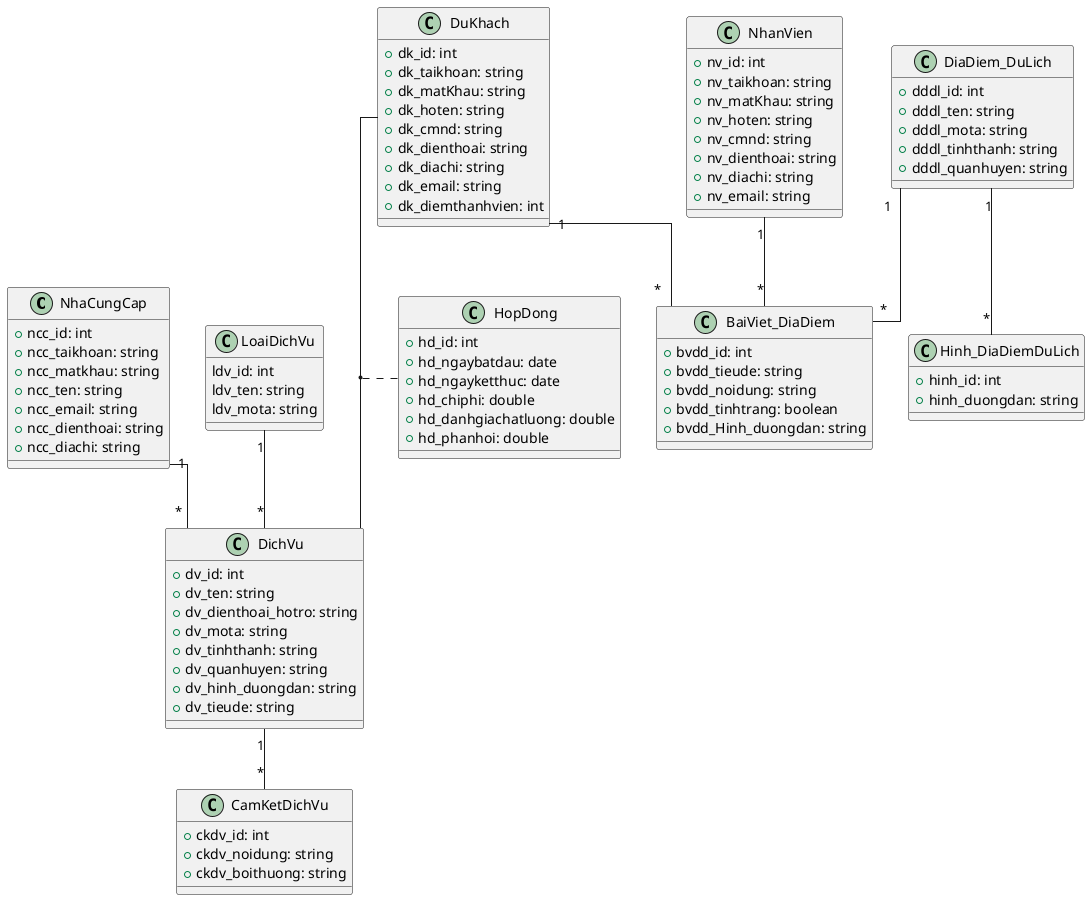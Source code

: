 @startuml SoDoclass
 skinparam linetype ortho
' Dịch vụ du lịch ở đây bao gồm các khu vui chơi,
' ăn ngủ nghỉ, dịch vụ đi lại, các dịch vụ sẽ có loại DV
'Dịch vụ sẽ gồm có:
'1. Phương tiện để đi lại (gồm có phương tiện đi đến nơi du lịch và phương tiện đi lại ở điểm du lịch)
'2. Tham quan 
'3.ăn uống
'4. chỗ ngủ



class NhaCungCap{
  + ncc_id: int
  + ncc_taikhoan: string
  + ncc_matkhau: string
  + ncc_ten: string
  + ncc_email: string
  + ncc_dienthoai: string
  + ncc_diachi: string
}

class DiaDiem_DuLich{
  + dddl_id: int
  + dddl_ten: string
  + dddl_mota: string
  + dddl_tinhthanh: string
  + dddl_quanhuyen: string
}


class BaiViet_DiaDiem{
  + bvdd_id: int
  + bvdd_tieude: string
  + bvdd_noidung: string
  + bvdd_tinhtrang: boolean
  + bvdd_Hinh_duongdan: string
}

class DuKhach{
  + dk_id: int
  + dk_taikhoan: string
  + dk_matKhau: string
  + dk_hoten: string
  + dk_cmnd: string
  + dk_dienthoai: string
  + dk_diachi: string
  + dk_email: string 
  + dk_diemthanhvien: int
}

class LoaiDichVu{
  ldv_id: int
  ldv_ten: string
  ldv_mota: string
}

class DichVu{
  + dv_id: int
  + dv_ten: string
  + dv_dienthoai_hotro: string
  + dv_mota: string
  + dv_tinhthanh: string
  + dv_quanhuyen: string
  + dv_hinh_duongdan: string
  + dv_tieude: string
}

class CamKetDichVu{
  + ckdv_id: int
  + ckdv_noidung: string
  + ckdv_boithuong: string
}

class HopDong{
  + hd_id: int
  + hd_ngaybatdau: date
  + hd_ngayketthuc: date
  + hd_chiphi: double
  + hd_danhgiachatluong: double
  + hd_phanhoi: double
}

class NhanVien{
  + nv_id: int
  + nv_taikhoan: string
  + nv_matKhau: string
  + nv_hoten: string
  + nv_cmnd: string
  + nv_dienthoai: string
  + nv_diachi: string
  + nv_email: string 
}

class Hinh_DiaDiemDuLich{
  + hinh_id: int
  + hinh_duongdan: string
}

NhaCungCap "1" -- "*" DichVu
LoaiDichVu "1" -- "*" DichVu
DuKhach "1" -- "*" BaiViet_DiaDiem
DiaDiem_DuLich "1" -- "*" BaiViet_DiaDiem
NhanVien "1" -- "*" BaiViet_DiaDiem
(DuKhach, DichVu) .. HopDong
DiaDiem_DuLich "1" -- "*" Hinh_DiaDiemDuLich
DichVu "1" -- "*" CamKetDichVu


@enduml
